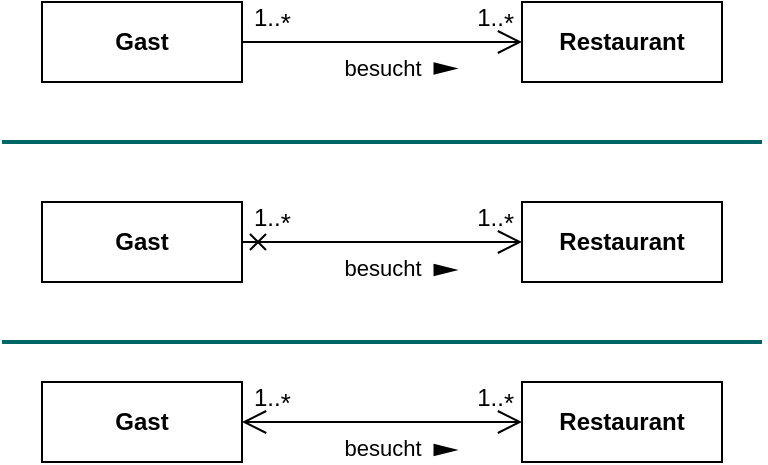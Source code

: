 <mxfile version="22.1.7" type="device">
  <diagram name="Seite-1" id="E5PK13C2mxrQgvxuqQ0h">
    <mxGraphModel dx="1050" dy="566" grid="1" gridSize="10" guides="1" tooltips="1" connect="1" arrows="1" fold="1" page="1" pageScale="1" pageWidth="827" pageHeight="1169" math="0" shadow="0">
      <root>
        <mxCell id="0" />
        <mxCell id="1" parent="0" />
        <mxCell id="-f3HKdG4PzL6shU_wDTB-1" value="Restaurant" style="rounded=0;whiteSpace=wrap;html=1;fontStyle=1" vertex="1" parent="1">
          <mxGeometry x="280" y="40" width="100" height="40" as="geometry" />
        </mxCell>
        <mxCell id="-f3HKdG4PzL6shU_wDTB-2" value="Gast" style="rounded=0;whiteSpace=wrap;html=1;fontStyle=1" vertex="1" parent="1">
          <mxGeometry x="40" y="40" width="100" height="40" as="geometry" />
        </mxCell>
        <mxCell id="-f3HKdG4PzL6shU_wDTB-3" value="besucht" style="endArrow=open;html=1;rounded=0;align=center;verticalAlign=top;endFill=0;labelBackgroundColor=none;jumpSize=10;endSize=10;" edge="1" parent="1" source="-f3HKdG4PzL6shU_wDTB-2" target="-f3HKdG4PzL6shU_wDTB-1">
          <mxGeometry relative="1" as="geometry">
            <mxPoint x="310" y="290" as="sourcePoint" />
            <mxPoint x="510" y="290" as="targetPoint" />
          </mxGeometry>
        </mxCell>
        <mxCell id="-f3HKdG4PzL6shU_wDTB-4" value="1..&lt;sub&gt;&lt;font style=&quot;font-size: 9px;&quot;&gt;&lt;font style=&quot;font-size: 10px;&quot;&gt;&lt;font style=&quot;font-size: 11px;&quot;&gt;&lt;font style=&quot;font-size: 12px;&quot;&gt;&lt;font style=&quot;font-size: 13px;&quot;&gt;&lt;font style=&quot;font-size: 14px;&quot;&gt;&lt;font style=&quot;font-size: 15px;&quot;&gt;&lt;font style=&quot;font-size: 14px;&quot;&gt;&lt;font style=&quot;font-size: 13px;&quot;&gt;*&lt;/font&gt;&lt;/font&gt;&lt;/font&gt;&lt;/font&gt;&lt;/font&gt;&lt;/font&gt;&lt;/font&gt;&lt;/font&gt;&lt;/font&gt;&lt;/sub&gt;" style="resizable=0;html=1;align=left;verticalAlign=bottom;labelBackgroundColor=none;spacing=2;spacingLeft=4;" connectable="0" vertex="1" parent="-f3HKdG4PzL6shU_wDTB-3">
          <mxGeometry x="-1" relative="1" as="geometry" />
        </mxCell>
        <mxCell id="-f3HKdG4PzL6shU_wDTB-6" value="1..&lt;sub&gt;&lt;font style=&quot;font-size: 9px;&quot;&gt;&lt;font style=&quot;font-size: 10px;&quot;&gt;&lt;font style=&quot;font-size: 11px;&quot;&gt;&lt;font style=&quot;font-size: 12px;&quot;&gt;&lt;font style=&quot;font-size: 13px;&quot;&gt;&lt;font style=&quot;font-size: 14px;&quot;&gt;&lt;font style=&quot;font-size: 15px;&quot;&gt;&lt;font style=&quot;font-size: 14px;&quot;&gt;&lt;font style=&quot;font-size: 13px;&quot;&gt;*&lt;/font&gt;&lt;/font&gt;&lt;/font&gt;&lt;/font&gt;&lt;/font&gt;&lt;/font&gt;&lt;/font&gt;&lt;/font&gt;&lt;/font&gt;&lt;/sub&gt;" style="resizable=0;html=1;align=right;verticalAlign=bottom;labelBackgroundColor=none;spacingRight=4;spacing=2;" connectable="0" vertex="1" parent="-f3HKdG4PzL6shU_wDTB-3">
          <mxGeometry x="1" relative="1" as="geometry" />
        </mxCell>
        <mxCell id="-f3HKdG4PzL6shU_wDTB-8" value="" style="triangle;whiteSpace=wrap;html=1;dashed=0;direction=north;fillColor=#000000;aspect=fixed;rotation=90;" vertex="1" parent="1">
          <mxGeometry x="238.75" y="68.25" width="5" height="10" as="geometry" />
        </mxCell>
        <mxCell id="-f3HKdG4PzL6shU_wDTB-9" value="Restaurant" style="rounded=0;whiteSpace=wrap;html=1;fontStyle=1" vertex="1" parent="1">
          <mxGeometry x="280" y="140" width="100" height="40" as="geometry" />
        </mxCell>
        <mxCell id="-f3HKdG4PzL6shU_wDTB-10" value="Gast" style="rounded=0;whiteSpace=wrap;html=1;fontStyle=1" vertex="1" parent="1">
          <mxGeometry x="40" y="140" width="100" height="40" as="geometry" />
        </mxCell>
        <mxCell id="-f3HKdG4PzL6shU_wDTB-11" value="besucht" style="endArrow=open;html=1;rounded=0;align=center;verticalAlign=top;endFill=0;labelBackgroundColor=none;jumpSize=10;endSize=10;startArrow=cross;startFill=0;" edge="1" parent="1" source="-f3HKdG4PzL6shU_wDTB-10" target="-f3HKdG4PzL6shU_wDTB-9">
          <mxGeometry relative="1" as="geometry">
            <mxPoint x="310" y="390" as="sourcePoint" />
            <mxPoint x="510" y="390" as="targetPoint" />
          </mxGeometry>
        </mxCell>
        <mxCell id="-f3HKdG4PzL6shU_wDTB-12" value="1..&lt;sub&gt;&lt;font style=&quot;font-size: 9px;&quot;&gt;&lt;font style=&quot;font-size: 10px;&quot;&gt;&lt;font style=&quot;font-size: 11px;&quot;&gt;&lt;font style=&quot;font-size: 12px;&quot;&gt;&lt;font style=&quot;font-size: 13px;&quot;&gt;&lt;font style=&quot;font-size: 14px;&quot;&gt;&lt;font style=&quot;font-size: 15px;&quot;&gt;&lt;font style=&quot;font-size: 14px;&quot;&gt;&lt;font style=&quot;font-size: 13px;&quot;&gt;*&lt;/font&gt;&lt;/font&gt;&lt;/font&gt;&lt;/font&gt;&lt;/font&gt;&lt;/font&gt;&lt;/font&gt;&lt;/font&gt;&lt;/font&gt;&lt;/sub&gt;" style="resizable=0;html=1;align=left;verticalAlign=bottom;labelBackgroundColor=none;spacing=2;spacingLeft=4;" connectable="0" vertex="1" parent="-f3HKdG4PzL6shU_wDTB-11">
          <mxGeometry x="-1" relative="1" as="geometry" />
        </mxCell>
        <mxCell id="-f3HKdG4PzL6shU_wDTB-13" value="1..&lt;sub&gt;&lt;font style=&quot;font-size: 9px;&quot;&gt;&lt;font style=&quot;font-size: 10px;&quot;&gt;&lt;font style=&quot;font-size: 11px;&quot;&gt;&lt;font style=&quot;font-size: 12px;&quot;&gt;&lt;font style=&quot;font-size: 13px;&quot;&gt;&lt;font style=&quot;font-size: 14px;&quot;&gt;&lt;font style=&quot;font-size: 15px;&quot;&gt;&lt;font style=&quot;font-size: 14px;&quot;&gt;&lt;font style=&quot;font-size: 13px;&quot;&gt;*&lt;/font&gt;&lt;/font&gt;&lt;/font&gt;&lt;/font&gt;&lt;/font&gt;&lt;/font&gt;&lt;/font&gt;&lt;/font&gt;&lt;/font&gt;&lt;/sub&gt;" style="resizable=0;html=1;align=right;verticalAlign=bottom;labelBackgroundColor=none;spacingRight=4;" connectable="0" vertex="1" parent="-f3HKdG4PzL6shU_wDTB-11">
          <mxGeometry x="1" relative="1" as="geometry" />
        </mxCell>
        <mxCell id="-f3HKdG4PzL6shU_wDTB-15" value="Restaurant" style="rounded=0;whiteSpace=wrap;html=1;fontStyle=1" vertex="1" parent="1">
          <mxGeometry x="280" y="230" width="100" height="40" as="geometry" />
        </mxCell>
        <mxCell id="-f3HKdG4PzL6shU_wDTB-16" value="Gast" style="rounded=0;whiteSpace=wrap;html=1;fontStyle=1" vertex="1" parent="1">
          <mxGeometry x="40" y="230" width="100" height="40" as="geometry" />
        </mxCell>
        <mxCell id="-f3HKdG4PzL6shU_wDTB-17" value="besucht" style="endArrow=open;html=1;rounded=0;align=center;verticalAlign=top;endFill=0;labelBackgroundColor=none;jumpSize=10;startArrow=open;startFill=0;endSize=10;startSize=10;sourcePerimeterSpacing=0;" edge="1" parent="1" source="-f3HKdG4PzL6shU_wDTB-16" target="-f3HKdG4PzL6shU_wDTB-15">
          <mxGeometry relative="1" as="geometry">
            <mxPoint x="310" y="480" as="sourcePoint" />
            <mxPoint x="510" y="480" as="targetPoint" />
          </mxGeometry>
        </mxCell>
        <mxCell id="-f3HKdG4PzL6shU_wDTB-18" value="1..&lt;sub&gt;&lt;font style=&quot;font-size: 9px;&quot;&gt;&lt;font style=&quot;font-size: 10px;&quot;&gt;&lt;font style=&quot;font-size: 11px;&quot;&gt;&lt;font style=&quot;font-size: 12px;&quot;&gt;&lt;font style=&quot;font-size: 13px;&quot;&gt;&lt;font style=&quot;font-size: 14px;&quot;&gt;&lt;font style=&quot;font-size: 15px;&quot;&gt;&lt;font style=&quot;font-size: 14px;&quot;&gt;&lt;font style=&quot;font-size: 13px;&quot;&gt;*&lt;/font&gt;&lt;/font&gt;&lt;/font&gt;&lt;/font&gt;&lt;/font&gt;&lt;/font&gt;&lt;/font&gt;&lt;/font&gt;&lt;/font&gt;&lt;/sub&gt;" style="resizable=0;html=1;align=left;verticalAlign=bottom;labelBackgroundColor=none;spacing=2;spacingLeft=4;" connectable="0" vertex="1" parent="-f3HKdG4PzL6shU_wDTB-17">
          <mxGeometry x="-1" relative="1" as="geometry" />
        </mxCell>
        <mxCell id="-f3HKdG4PzL6shU_wDTB-19" value="1..&lt;sub&gt;&lt;font style=&quot;font-size: 9px;&quot;&gt;&lt;font style=&quot;font-size: 10px;&quot;&gt;&lt;font style=&quot;font-size: 11px;&quot;&gt;&lt;font style=&quot;font-size: 12px;&quot;&gt;&lt;font style=&quot;font-size: 13px;&quot;&gt;&lt;font style=&quot;font-size: 14px;&quot;&gt;&lt;font style=&quot;font-size: 15px;&quot;&gt;&lt;font style=&quot;font-size: 14px;&quot;&gt;&lt;font style=&quot;font-size: 13px;&quot;&gt;*&lt;/font&gt;&lt;/font&gt;&lt;/font&gt;&lt;/font&gt;&lt;/font&gt;&lt;/font&gt;&lt;/font&gt;&lt;/font&gt;&lt;/font&gt;&lt;/sub&gt;" style="resizable=0;html=1;align=right;verticalAlign=bottom;labelBackgroundColor=none;spacingRight=4;" connectable="0" vertex="1" parent="-f3HKdG4PzL6shU_wDTB-17">
          <mxGeometry x="1" relative="1" as="geometry" />
        </mxCell>
        <mxCell id="-f3HKdG4PzL6shU_wDTB-21" value="" style="endArrow=none;html=1;rounded=0;strokeColor=#006666;strokeWidth=2;" edge="1" parent="1">
          <mxGeometry width="50" height="50" relative="1" as="geometry">
            <mxPoint x="20" y="110" as="sourcePoint" />
            <mxPoint x="400" y="110" as="targetPoint" />
          </mxGeometry>
        </mxCell>
        <mxCell id="-f3HKdG4PzL6shU_wDTB-22" value="" style="endArrow=none;html=1;rounded=0;strokeColor=#006666;strokeWidth=2;" edge="1" parent="1">
          <mxGeometry width="50" height="50" relative="1" as="geometry">
            <mxPoint x="20" y="210" as="sourcePoint" />
            <mxPoint x="400" y="210" as="targetPoint" />
          </mxGeometry>
        </mxCell>
        <mxCell id="-f3HKdG4PzL6shU_wDTB-24" value="" style="triangle;whiteSpace=wrap;html=1;dashed=0;direction=north;fillColor=#000000;aspect=fixed;rotation=90;" vertex="1" parent="1">
          <mxGeometry x="238.75" y="169" width="5" height="10" as="geometry" />
        </mxCell>
        <mxCell id="-f3HKdG4PzL6shU_wDTB-25" value="" style="triangle;whiteSpace=wrap;html=1;dashed=0;direction=north;fillColor=#000000;aspect=fixed;rotation=90;" vertex="1" parent="1">
          <mxGeometry x="238.75" y="259" width="5" height="10" as="geometry" />
        </mxCell>
      </root>
    </mxGraphModel>
  </diagram>
</mxfile>
